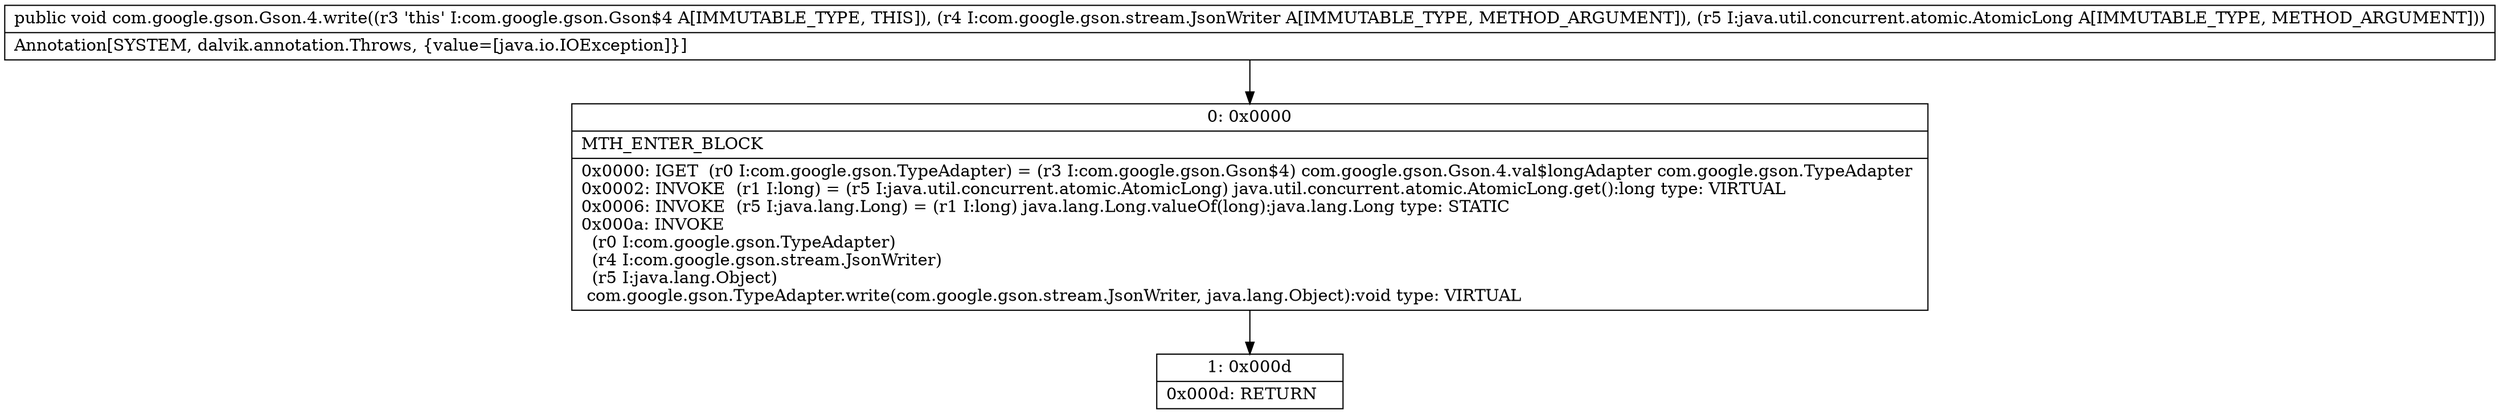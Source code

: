 digraph "CFG forcom.google.gson.Gson.4.write(Lcom\/google\/gson\/stream\/JsonWriter;Ljava\/util\/concurrent\/atomic\/AtomicLong;)V" {
Node_0 [shape=record,label="{0\:\ 0x0000|MTH_ENTER_BLOCK\l|0x0000: IGET  (r0 I:com.google.gson.TypeAdapter) = (r3 I:com.google.gson.Gson$4) com.google.gson.Gson.4.val$longAdapter com.google.gson.TypeAdapter \l0x0002: INVOKE  (r1 I:long) = (r5 I:java.util.concurrent.atomic.AtomicLong) java.util.concurrent.atomic.AtomicLong.get():long type: VIRTUAL \l0x0006: INVOKE  (r5 I:java.lang.Long) = (r1 I:long) java.lang.Long.valueOf(long):java.lang.Long type: STATIC \l0x000a: INVOKE  \l  (r0 I:com.google.gson.TypeAdapter)\l  (r4 I:com.google.gson.stream.JsonWriter)\l  (r5 I:java.lang.Object)\l com.google.gson.TypeAdapter.write(com.google.gson.stream.JsonWriter, java.lang.Object):void type: VIRTUAL \l}"];
Node_1 [shape=record,label="{1\:\ 0x000d|0x000d: RETURN   \l}"];
MethodNode[shape=record,label="{public void com.google.gson.Gson.4.write((r3 'this' I:com.google.gson.Gson$4 A[IMMUTABLE_TYPE, THIS]), (r4 I:com.google.gson.stream.JsonWriter A[IMMUTABLE_TYPE, METHOD_ARGUMENT]), (r5 I:java.util.concurrent.atomic.AtomicLong A[IMMUTABLE_TYPE, METHOD_ARGUMENT]))  | Annotation[SYSTEM, dalvik.annotation.Throws, \{value=[java.io.IOException]\}]\l}"];
MethodNode -> Node_0;
Node_0 -> Node_1;
}

